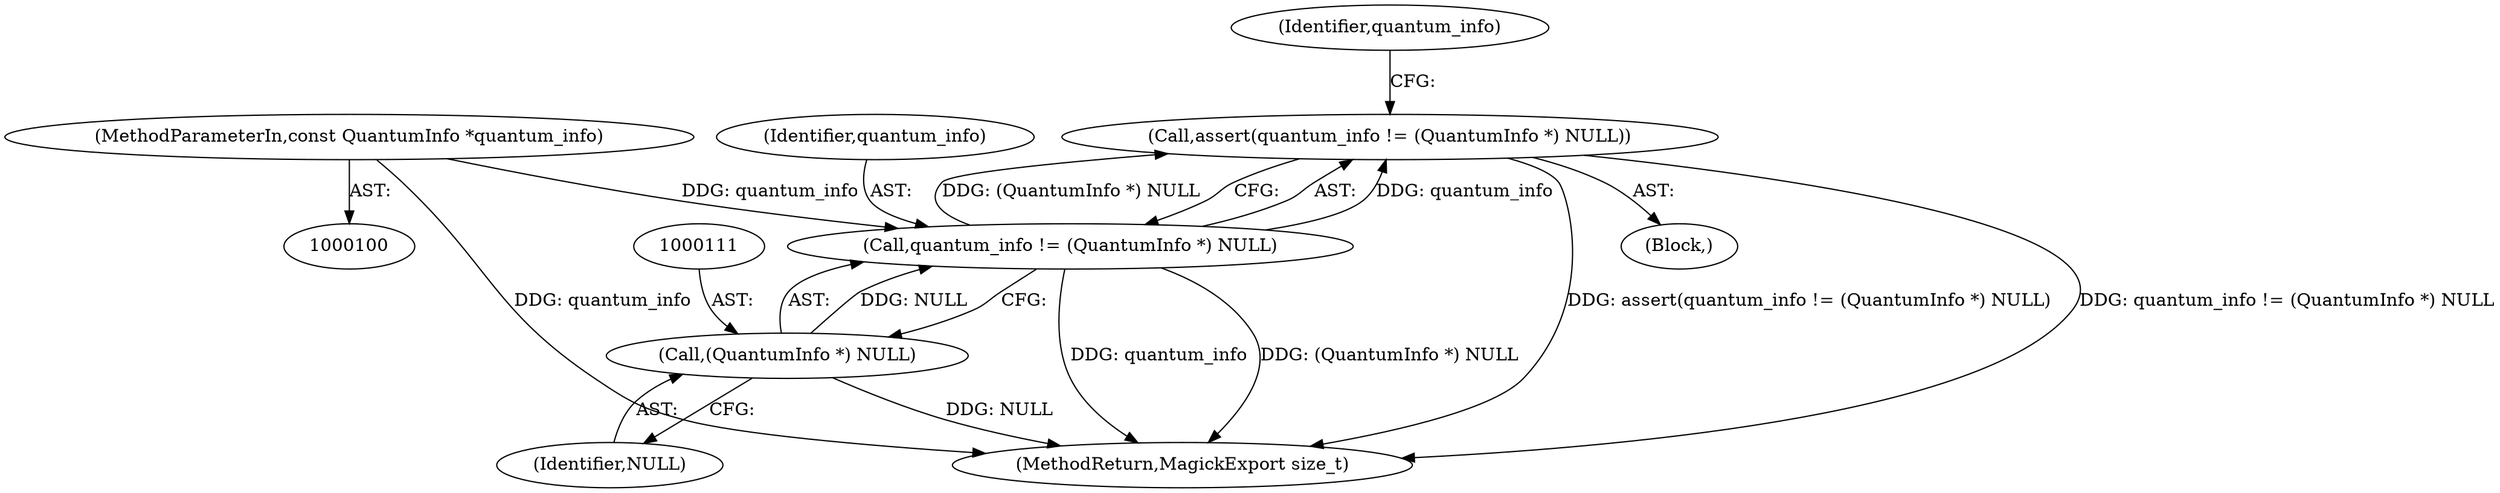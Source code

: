 digraph "0_ImageMagick_c4e63ad30bc42da691f2b5f82a24516dd6b4dc70@API" {
"1000107" [label="(Call,assert(quantum_info != (QuantumInfo *) NULL))"];
"1000108" [label="(Call,quantum_info != (QuantumInfo *) NULL)"];
"1000102" [label="(MethodParameterIn,const QuantumInfo *quantum_info)"];
"1000110" [label="(Call,(QuantumInfo *) NULL)"];
"1000104" [label="(Block,)"];
"1000109" [label="(Identifier,quantum_info)"];
"1000102" [label="(MethodParameterIn,const QuantumInfo *quantum_info)"];
"1000110" [label="(Call,(QuantumInfo *) NULL)"];
"1000215" [label="(MethodReturn,MagickExport size_t)"];
"1000112" [label="(Identifier,NULL)"];
"1000108" [label="(Call,quantum_info != (QuantumInfo *) NULL)"];
"1000116" [label="(Identifier,quantum_info)"];
"1000107" [label="(Call,assert(quantum_info != (QuantumInfo *) NULL))"];
"1000107" -> "1000104"  [label="AST: "];
"1000107" -> "1000108"  [label="CFG: "];
"1000108" -> "1000107"  [label="AST: "];
"1000116" -> "1000107"  [label="CFG: "];
"1000107" -> "1000215"  [label="DDG: quantum_info != (QuantumInfo *) NULL"];
"1000107" -> "1000215"  [label="DDG: assert(quantum_info != (QuantumInfo *) NULL)"];
"1000108" -> "1000107"  [label="DDG: quantum_info"];
"1000108" -> "1000107"  [label="DDG: (QuantumInfo *) NULL"];
"1000108" -> "1000110"  [label="CFG: "];
"1000109" -> "1000108"  [label="AST: "];
"1000110" -> "1000108"  [label="AST: "];
"1000108" -> "1000215"  [label="DDG: (QuantumInfo *) NULL"];
"1000108" -> "1000215"  [label="DDG: quantum_info"];
"1000102" -> "1000108"  [label="DDG: quantum_info"];
"1000110" -> "1000108"  [label="DDG: NULL"];
"1000102" -> "1000100"  [label="AST: "];
"1000102" -> "1000215"  [label="DDG: quantum_info"];
"1000110" -> "1000112"  [label="CFG: "];
"1000111" -> "1000110"  [label="AST: "];
"1000112" -> "1000110"  [label="AST: "];
"1000110" -> "1000215"  [label="DDG: NULL"];
}
